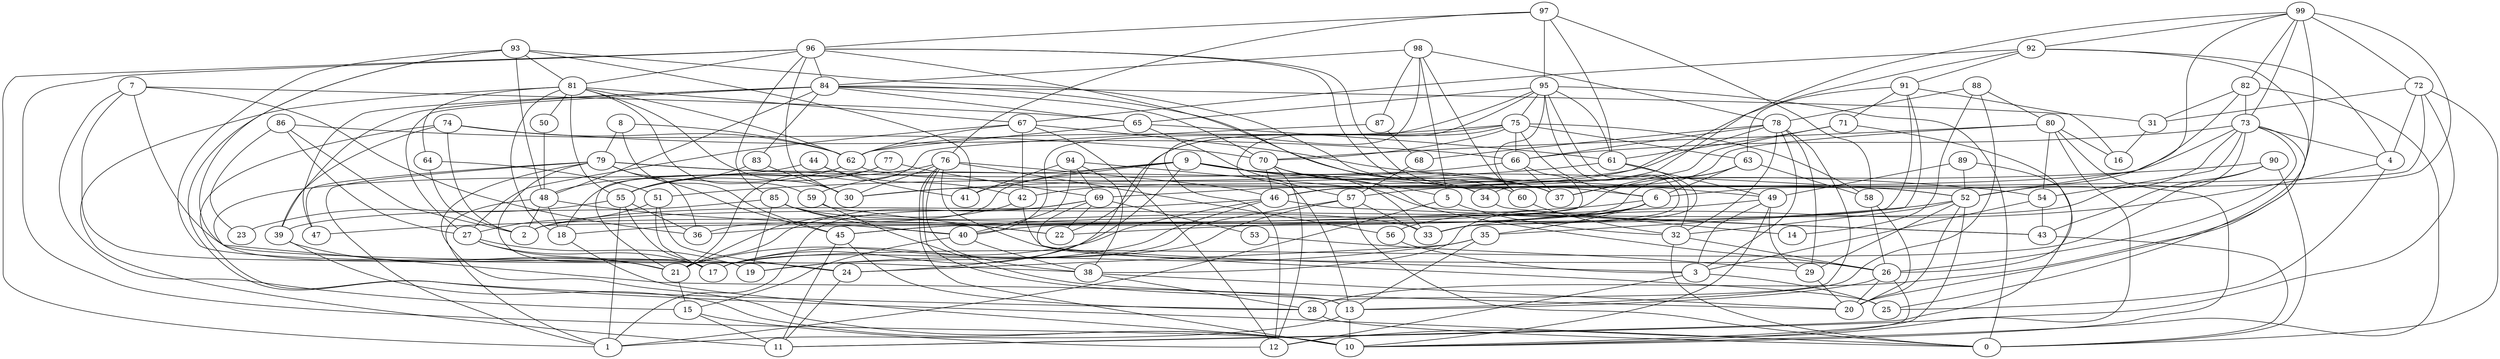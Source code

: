 digraph GG_graph {

subgraph G_graph {
edge [color = black]
"89" -> "49" [dir = none]
"89" -> "11" [dir = none]
"85" -> "33" [dir = none]
"85" -> "22" [dir = none]
"85" -> "40" [dir = none]
"52" -> "20" [dir = none]
"52" -> "22" [dir = none]
"7" -> "36" [dir = none]
"7" -> "17" [dir = none]
"7" -> "15" [dir = none]
"7" -> "38" [dir = none]
"65" -> "61" [dir = none]
"71" -> "26" [dir = none]
"71" -> "37" [dir = none]
"50" -> "48" [dir = none]
"67" -> "42" [dir = none]
"67" -> "27" [dir = none]
"59" -> "20" [dir = none]
"59" -> "22" [dir = none]
"42" -> "21" [dir = none]
"42" -> "26" [dir = none]
"97" -> "76" [dir = none]
"97" -> "96" [dir = none]
"97" -> "61" [dir = none]
"87" -> "68" [dir = none]
"68" -> "57" [dir = none]
"48" -> "2" [dir = none]
"48" -> "40" [dir = none]
"48" -> "18" [dir = none]
"64" -> "51" [dir = none]
"64" -> "2" [dir = none]
"46" -> "21" [dir = none]
"46" -> "2" [dir = none]
"13" -> "1" [dir = none]
"13" -> "10" [dir = none]
"74" -> "0" [dir = none]
"74" -> "2" [dir = none]
"9" -> "36" [dir = none]
"9" -> "54" [dir = none]
"9" -> "59" [dir = none]
"54" -> "3" [dir = none]
"54" -> "43" [dir = none]
"83" -> "55" [dir = none]
"83" -> "30" [dir = none]
"95" -> "61" [dir = none]
"95" -> "0" [dir = none]
"95" -> "13" [dir = none]
"95" -> "40" [dir = none]
"95" -> "75" [dir = none]
"95" -> "65" [dir = none]
"81" -> "50" [dir = none]
"81" -> "62" [dir = none]
"81" -> "30" [dir = none]
"81" -> "55" [dir = none]
"81" -> "11" [dir = none]
"69" -> "53" [dir = none]
"69" -> "22" [dir = none]
"69" -> "3" [dir = none]
"69" -> "1" [dir = none]
"39" -> "10" [dir = none]
"39" -> "21" [dir = none]
"90" -> "57" [dir = none]
"90" -> "43" [dir = none]
"76" -> "46" [dir = none]
"76" -> "25" [dir = none]
"76" -> "56" [dir = none]
"76" -> "10" [dir = none]
"77" -> "55" [dir = none]
"77" -> "69" [dir = none]
"66" -> "30" [dir = none]
"66" -> "37" [dir = none]
"70" -> "26" [dir = none]
"70" -> "60" [dir = none]
"40" -> "15" [dir = none]
"40" -> "38" [dir = none]
"92" -> "4" [dir = none]
"92" -> "67" [dir = none]
"92" -> "91" [dir = none]
"91" -> "35" [dir = none]
"91" -> "16" [dir = none]
"91" -> "63" [dir = none]
"8" -> "79" [dir = none]
"8" -> "45" [dir = none]
"35" -> "24" [dir = none]
"94" -> "43" [dir = none]
"94" -> "69" [dir = none]
"94" -> "40" [dir = none]
"93" -> "37" [dir = none]
"93" -> "19" [dir = none]
"93" -> "48" [dir = none]
"93" -> "28" [dir = none]
"93" -> "41" [dir = none]
"5" -> "32" [dir = none]
"5" -> "1" [dir = none]
"98" -> "87" [dir = none]
"98" -> "78" [dir = none]
"98" -> "84" [dir = none]
"98" -> "5" [dir = none]
"82" -> "6" [dir = none]
"82" -> "10" [dir = none]
"49" -> "45" [dir = none]
"49" -> "29" [dir = none]
"49" -> "10" [dir = none]
"80" -> "54" [dir = none]
"80" -> "16" [dir = none]
"80" -> "10" [dir = none]
"80" -> "70" [dir = none]
"80" -> "12" [dir = none]
"60" -> "32" [dir = none]
"51" -> "27" [dir = none]
"51" -> "17" [dir = none]
"38" -> "20" [dir = none]
"61" -> "51" [dir = none]
"61" -> "49" [dir = none]
"44" -> "41" [dir = none]
"44" -> "13" [dir = none]
"44" -> "42" [dir = none]
"27" -> "21" [dir = none]
"27" -> "19" [dir = none]
"27" -> "17" [dir = none]
"57" -> "17" [dir = none]
"57" -> "0" [dir = none]
"57" -> "33" [dir = none]
"45" -> "28" [dir = none]
"58" -> "20" [dir = none]
"58" -> "26" [dir = none]
"84" -> "83" [dir = none]
"84" -> "47" [dir = none]
"84" -> "27" [dir = none]
"84" -> "48" [dir = none]
"84" -> "31" [dir = none]
"84" -> "65" [dir = none]
"15" -> "12" [dir = none]
"15" -> "11" [dir = none]
"75" -> "24" [dir = none]
"75" -> "6" [dir = none]
"75" -> "22" [dir = none]
"75" -> "66" [dir = none]
"75" -> "70" [dir = none]
"75" -> "63" [dir = none]
"63" -> "6" [dir = none]
"63" -> "18" [dir = none]
"53" -> "29" [dir = none]
"29" -> "20" [dir = none]
"99" -> "34" [dir = none]
"99" -> "20" [dir = none]
"99" -> "73" [dir = none]
"99" -> "72" [dir = none]
"56" -> "3" [dir = none]
"79" -> "36" [dir = none]
"79" -> "1" [dir = none]
"79" -> "45" [dir = none]
"79" -> "34" [dir = none]
"79" -> "47" [dir = none]
"18" -> "10" [dir = none]
"73" -> "52" [dir = none]
"73" -> "30" [dir = none]
"73" -> "54" [dir = none]
"73" -> "4" [dir = none]
"73" -> "66" [dir = none]
"73" -> "2" [dir = none]
"62" -> "48" [dir = none]
"3" -> "25" [dir = none]
"55" -> "1" [dir = none]
"55" -> "23" [dir = none]
"55" -> "36" [dir = none]
"6" -> "38" [dir = none]
"6" -> "56" [dir = none]
"6" -> "47" [dir = none]
"6" -> "35" [dir = none]
"21" -> "15" [dir = none]
"26" -> "13" [dir = none]
"32" -> "26" [dir = none]
"43" -> "0" [dir = none]
"96" -> "10" [dir = none]
"96" -> "37" [dir = none]
"96" -> "84" [dir = none]
"96" -> "81" [dir = none]
"96" -> "6" [dir = none]
"96" -> "1" [dir = none]
"88" -> "80" [dir = none]
"88" -> "78" [dir = none]
"88" -> "14" [dir = none]
"34" -> "14" [dir = none]
"78" -> "28" [dir = none]
"78" -> "32" [dir = none]
"78" -> "66" [dir = none]
"78" -> "68" [dir = none]
"78" -> "3" [dir = none]
"78" -> "29" [dir = none]
"78" -> "42" [dir = none]
"72" -> "31" [dir = none]
"72" -> "4" [dir = none]
"72" -> "11" [dir = none]
"72" -> "0" [dir = none]
"86" -> "70" [dir = none]
"86" -> "2" [dir = none]
"86" -> "23" [dir = none]
"67" -> "62" [dir = none]
"93" -> "24" [dir = none]
"79" -> "17" [dir = none]
"62" -> "52" [dir = none]
"35" -> "19" [dir = none]
"35" -> "13" [dir = none]
"99" -> "82" [dir = none]
"67" -> "49" [dir = none]
"73" -> "25" [dir = none]
"97" -> "95" [dir = none]
"97" -> "58" [dir = none]
"57" -> "19" [dir = none]
"84" -> "39" [dir = none]
"99" -> "92" [dir = none]
"76" -> "38" [dir = none]
"84" -> "37" [dir = none]
"63" -> "58" [dir = none]
"9" -> "41" [dir = none]
"52" -> "32" [dir = none]
"28" -> "0" [dir = none]
"86" -> "27" [dir = none]
"62" -> "21" [dir = none]
"91" -> "2" [dir = none]
"95" -> "60" [dir = none]
"90" -> "17" [dir = none]
"4" -> "25" [dir = none]
"74" -> "62" [dir = none]
"45" -> "11" [dir = none]
"96" -> "30" [dir = none]
"81" -> "64" [dir = none]
"24" -> "11" [dir = none]
"79" -> "52" [dir = none]
"88" -> "13" [dir = none]
"26" -> "20" [dir = none]
"93" -> "81" [dir = none]
"81" -> "59" [dir = none]
"70" -> "12" [dir = none]
"67" -> "12" [dir = none]
"75" -> "58" [dir = none]
"96" -> "34" [dir = none]
"76" -> "30" [dir = none]
"74" -> "39" [dir = none]
"96" -> "85" [dir = none]
"99" -> "46" [dir = none]
"90" -> "0" [dir = none]
"71" -> "61" [dir = none]
"69" -> "21" [dir = none]
"55" -> "17" [dir = none]
"94" -> "38" [dir = none]
"65" -> "57" [dir = none]
"51" -> "24" [dir = none]
"95" -> "33" [dir = none]
"9" -> "37" [dir = none]
"85" -> "19" [dir = none]
"80" -> "37" [dir = none]
"6" -> "40" [dir = none]
"85" -> "39" [dir = none]
"9" -> "5" [dir = none]
"75" -> "62" [dir = none]
"99" -> "52" [dir = none]
"79" -> "10" [dir = none]
"87" -> "21" [dir = none]
"8" -> "62" [dir = none]
"72" -> "46" [dir = none]
"81" -> "67" [dir = none]
"77" -> "18" [dir = none]
"81" -> "18" [dir = none]
"48" -> "1" [dir = none]
"9" -> "17" [dir = none]
"82" -> "73" [dir = none]
"31" -> "16" [dir = none]
"7" -> "65" [dir = none]
"46" -> "17" [dir = none]
"66" -> "36" [dir = none]
"98" -> "60" [dir = none]
"65" -> "62" [dir = none]
"76" -> "13" [dir = none]
"74" -> "66" [dir = none]
"46" -> "43" [dir = none]
"95" -> "32" [dir = none]
"32" -> "0" [dir = none]
"52" -> "29" [dir = none]
"91" -> "71" [dir = none]
"63" -> "45" [dir = none]
"49" -> "3" [dir = none]
"70" -> "46" [dir = none]
"26" -> "10" [dir = none]
"9" -> "33" [dir = none]
"92" -> "69" [dir = none]
"98" -> "12" [dir = none]
"94" -> "41" [dir = none]
"73" -> "26" [dir = none]
"89" -> "52" [dir = none]
"82" -> "31" [dir = none]
"4" -> "33" [dir = none]
"76" -> "55" [dir = none]
"61" -> "33" [dir = none]
"52" -> "10" [dir = none]
"84" -> "70" [dir = none]
"3" -> "12" [dir = none]
"92" -> "28" [dir = none]
"38" -> "28" [dir = none]
}

}
